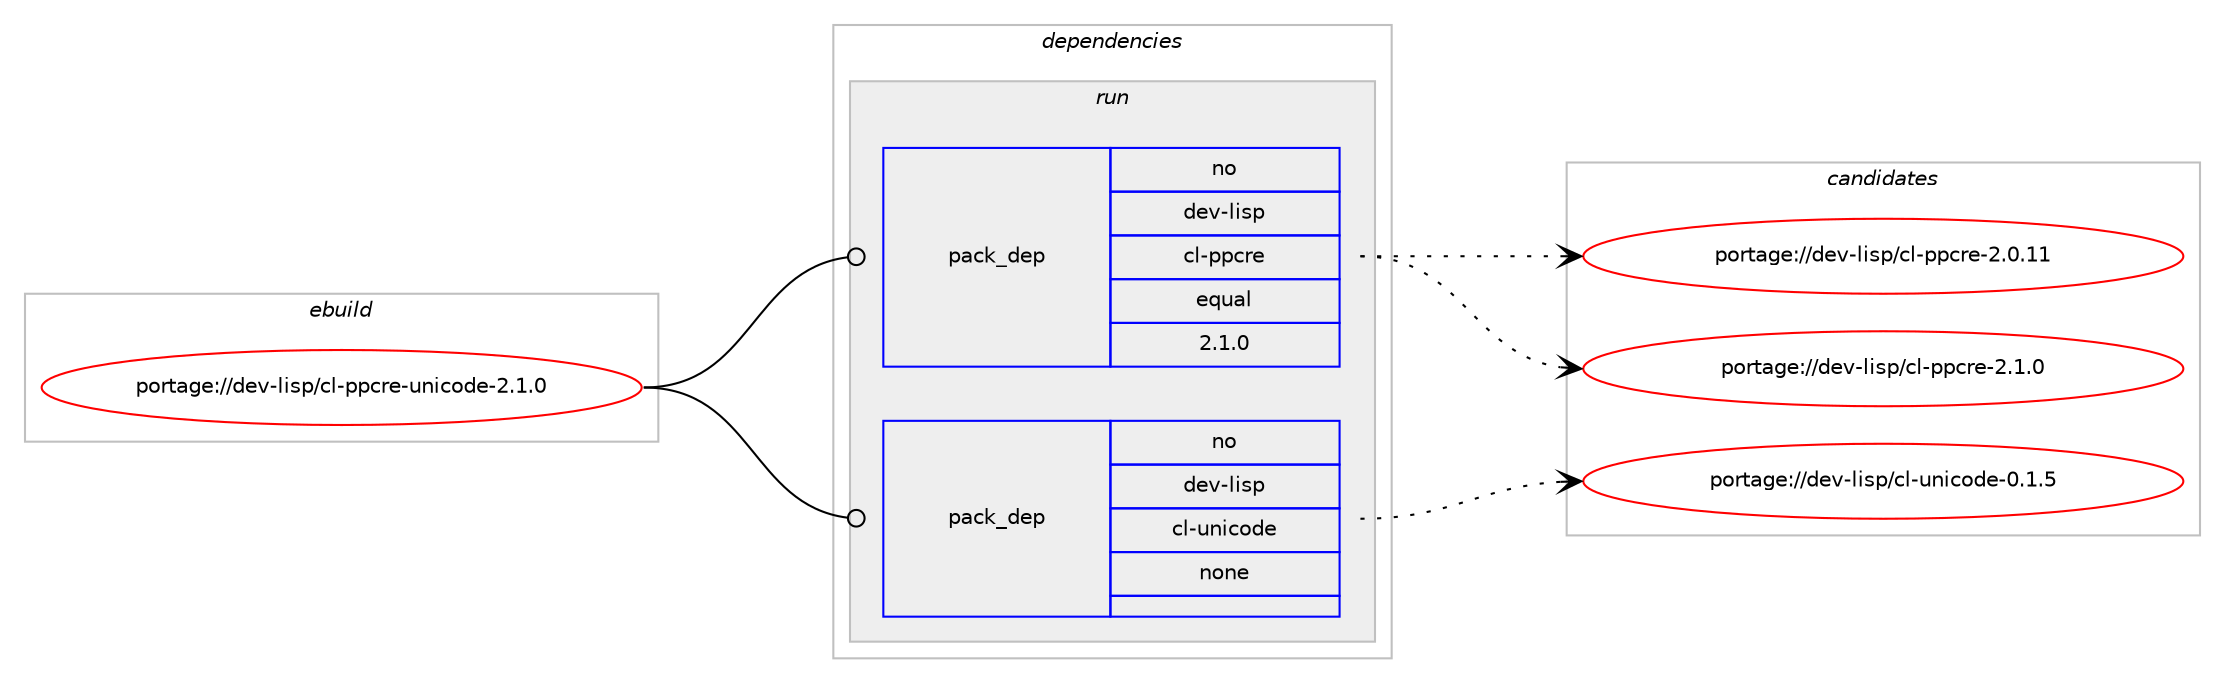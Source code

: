 digraph prolog {

# *************
# Graph options
# *************

newrank=true;
concentrate=true;
compound=true;
graph [rankdir=LR,fontname=Helvetica,fontsize=10,ranksep=1.5];#, ranksep=2.5, nodesep=0.2];
edge  [arrowhead=vee];
node  [fontname=Helvetica,fontsize=10];

# **********
# The ebuild
# **********

subgraph cluster_leftcol {
color=gray;
rank=same;
label=<<i>ebuild</i>>;
id [label="portage://dev-lisp/cl-ppcre-unicode-2.1.0", color=red, width=4, href="../dev-lisp/cl-ppcre-unicode-2.1.0.svg"];
}

# ****************
# The dependencies
# ****************

subgraph cluster_midcol {
color=gray;
label=<<i>dependencies</i>>;
subgraph cluster_compile {
fillcolor="#eeeeee";
style=filled;
label=<<i>compile</i>>;
}
subgraph cluster_compileandrun {
fillcolor="#eeeeee";
style=filled;
label=<<i>compile and run</i>>;
}
subgraph cluster_run {
fillcolor="#eeeeee";
style=filled;
label=<<i>run</i>>;
subgraph pack79791 {
dependency105114 [label=<<TABLE BORDER="0" CELLBORDER="1" CELLSPACING="0" CELLPADDING="4" WIDTH="220"><TR><TD ROWSPAN="6" CELLPADDING="30">pack_dep</TD></TR><TR><TD WIDTH="110">no</TD></TR><TR><TD>dev-lisp</TD></TR><TR><TD>cl-ppcre</TD></TR><TR><TD>equal</TD></TR><TR><TD>2.1.0</TD></TR></TABLE>>, shape=none, color=blue];
}
id:e -> dependency105114:w [weight=20,style="solid",arrowhead="odot"];
subgraph pack79792 {
dependency105115 [label=<<TABLE BORDER="0" CELLBORDER="1" CELLSPACING="0" CELLPADDING="4" WIDTH="220"><TR><TD ROWSPAN="6" CELLPADDING="30">pack_dep</TD></TR><TR><TD WIDTH="110">no</TD></TR><TR><TD>dev-lisp</TD></TR><TR><TD>cl-unicode</TD></TR><TR><TD>none</TD></TR><TR><TD></TD></TR></TABLE>>, shape=none, color=blue];
}
id:e -> dependency105115:w [weight=20,style="solid",arrowhead="odot"];
}
}

# **************
# The candidates
# **************

subgraph cluster_choices {
rank=same;
color=gray;
label=<<i>candidates</i>>;

subgraph choice79791 {
color=black;
nodesep=1;
choiceportage100101118451081051151124799108451121129911410145504648464949 [label="portage://dev-lisp/cl-ppcre-2.0.11", color=red, width=4,href="../dev-lisp/cl-ppcre-2.0.11.svg"];
choiceportage1001011184510810511511247991084511211299114101455046494648 [label="portage://dev-lisp/cl-ppcre-2.1.0", color=red, width=4,href="../dev-lisp/cl-ppcre-2.1.0.svg"];
dependency105114:e -> choiceportage100101118451081051151124799108451121129911410145504648464949:w [style=dotted,weight="100"];
dependency105114:e -> choiceportage1001011184510810511511247991084511211299114101455046494648:w [style=dotted,weight="100"];
}
subgraph choice79792 {
color=black;
nodesep=1;
choiceportage1001011184510810511511247991084511711010599111100101454846494653 [label="portage://dev-lisp/cl-unicode-0.1.5", color=red, width=4,href="../dev-lisp/cl-unicode-0.1.5.svg"];
dependency105115:e -> choiceportage1001011184510810511511247991084511711010599111100101454846494653:w [style=dotted,weight="100"];
}
}

}
